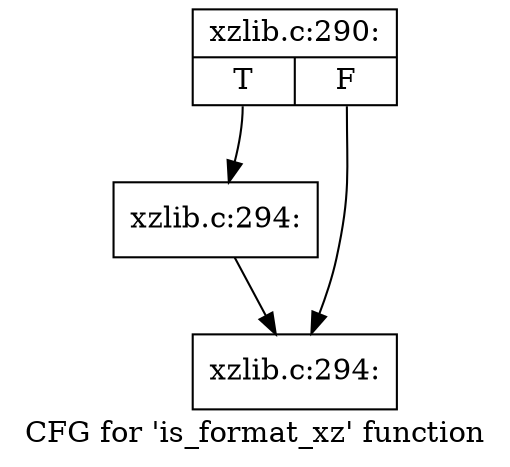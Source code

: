 digraph "CFG for 'is_format_xz' function" {
	label="CFG for 'is_format_xz' function";

	Node0x559901d41250 [shape=record,label="{xzlib.c:290:|{<s0>T|<s1>F}}"];
	Node0x559901d41250:s0 -> Node0x559901d41d00;
	Node0x559901d41250:s1 -> Node0x559901d41cb0;
	Node0x559901d41d00 [shape=record,label="{xzlib.c:294:}"];
	Node0x559901d41d00 -> Node0x559901d41cb0;
	Node0x559901d41cb0 [shape=record,label="{xzlib.c:294:}"];
}

